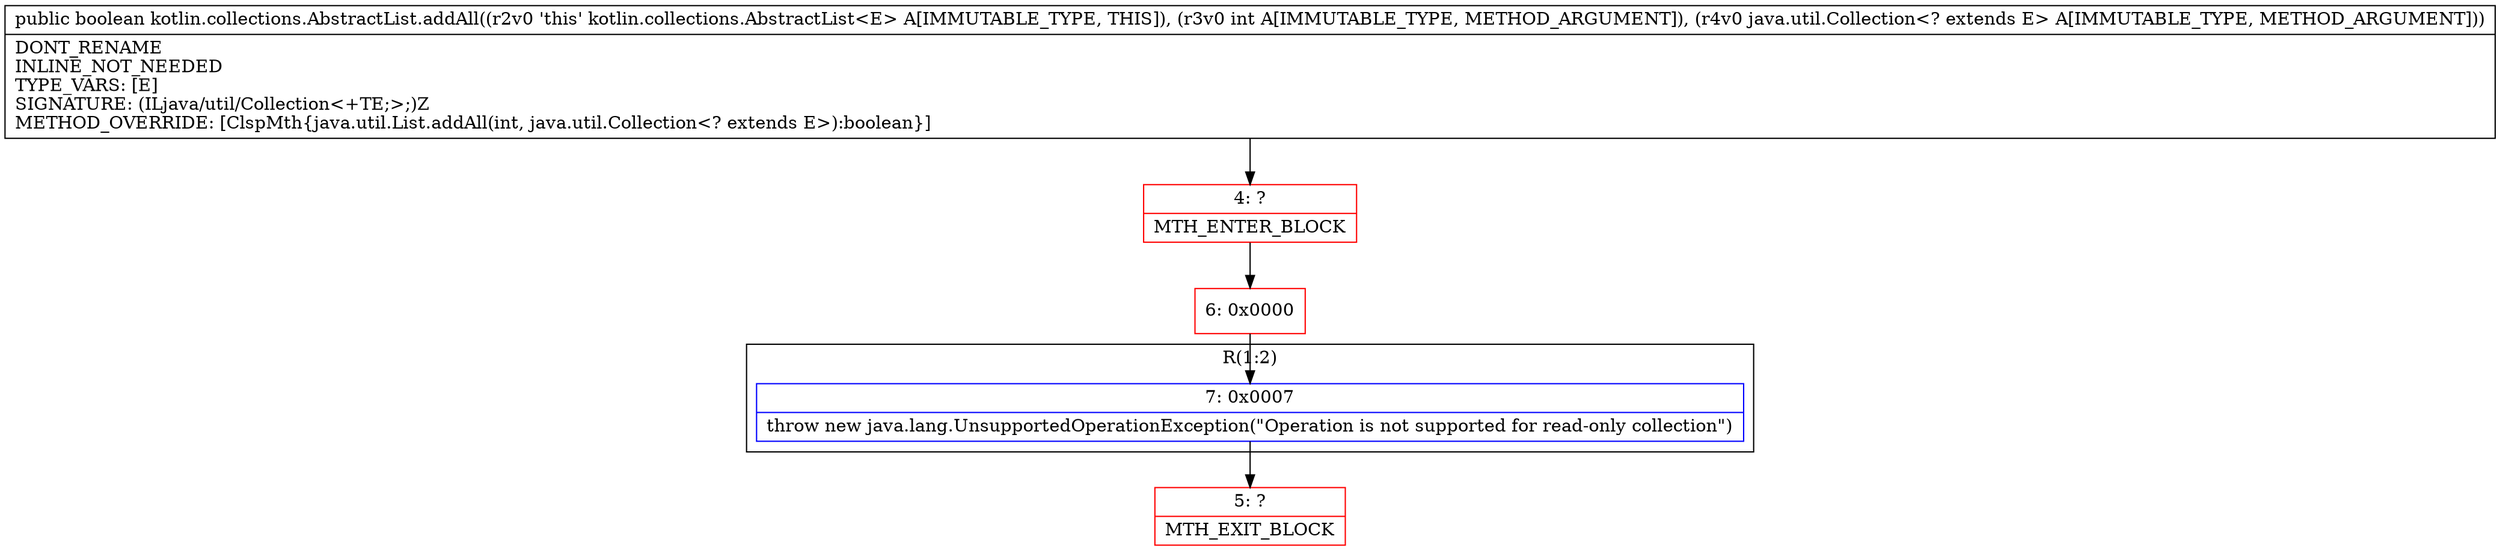 digraph "CFG forkotlin.collections.AbstractList.addAll(ILjava\/util\/Collection;)Z" {
subgraph cluster_Region_1675633436 {
label = "R(1:2)";
node [shape=record,color=blue];
Node_7 [shape=record,label="{7\:\ 0x0007|throw new java.lang.UnsupportedOperationException(\"Operation is not supported for read\-only collection\")\l}"];
}
Node_4 [shape=record,color=red,label="{4\:\ ?|MTH_ENTER_BLOCK\l}"];
Node_6 [shape=record,color=red,label="{6\:\ 0x0000}"];
Node_5 [shape=record,color=red,label="{5\:\ ?|MTH_EXIT_BLOCK\l}"];
MethodNode[shape=record,label="{public boolean kotlin.collections.AbstractList.addAll((r2v0 'this' kotlin.collections.AbstractList\<E\> A[IMMUTABLE_TYPE, THIS]), (r3v0 int A[IMMUTABLE_TYPE, METHOD_ARGUMENT]), (r4v0 java.util.Collection\<? extends E\> A[IMMUTABLE_TYPE, METHOD_ARGUMENT]))  | DONT_RENAME\lINLINE_NOT_NEEDED\lTYPE_VARS: [E]\lSIGNATURE: (ILjava\/util\/Collection\<+TE;\>;)Z\lMETHOD_OVERRIDE: [ClspMth\{java.util.List.addAll(int, java.util.Collection\<? extends E\>):boolean\}]\l}"];
MethodNode -> Node_4;Node_7 -> Node_5;
Node_4 -> Node_6;
Node_6 -> Node_7;
}

